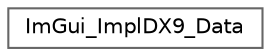 digraph "类继承关系图"
{
 // LATEX_PDF_SIZE
  bgcolor="transparent";
  edge [fontname=Helvetica,fontsize=10,labelfontname=Helvetica,labelfontsize=10];
  node [fontname=Helvetica,fontsize=10,shape=box,height=0.2,width=0.4];
  rankdir="LR";
  Node0 [id="Node000000",label="ImGui_ImplDX9_Data",height=0.2,width=0.4,color="grey40", fillcolor="white", style="filled",URL="$struct_im_gui___impl_d_x9___data.html",tooltip=" "];
}
